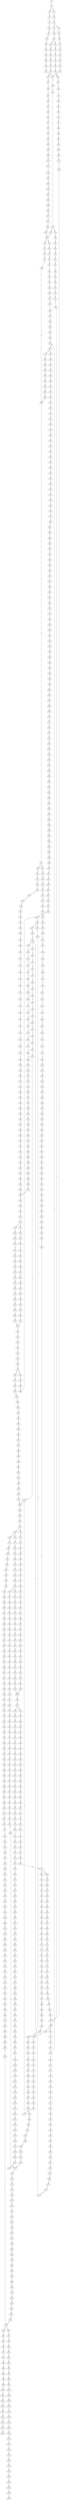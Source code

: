 strict digraph  {
	S0 -> S1 [ label = C ];
	S1 -> S2 [ label = C ];
	S1 -> S3 [ label = T ];
	S2 -> S4 [ label = A ];
	S3 -> S5 [ label = A ];
	S4 -> S6 [ label = G ];
	S5 -> S7 [ label = G ];
	S6 -> S8 [ label = T ];
	S6 -> S9 [ label = G ];
	S7 -> S10 [ label = G ];
	S8 -> S11 [ label = T ];
	S9 -> S12 [ label = T ];
	S10 -> S13 [ label = T ];
	S11 -> S14 [ label = G ];
	S12 -> S15 [ label = G ];
	S13 -> S16 [ label = G ];
	S14 -> S17 [ label = T ];
	S15 -> S18 [ label = C ];
	S15 -> S19 [ label = G ];
	S16 -> S20 [ label = T ];
	S17 -> S21 [ label = G ];
	S18 -> S22 [ label = G ];
	S19 -> S23 [ label = G ];
	S20 -> S24 [ label = G ];
	S21 -> S25 [ label = C ];
	S22 -> S26 [ label = C ];
	S23 -> S27 [ label = C ];
	S24 -> S28 [ label = C ];
	S25 -> S29 [ label = G ];
	S26 -> S30 [ label = G ];
	S27 -> S31 [ label = T ];
	S28 -> S32 [ label = G ];
	S29 -> S33 [ label = T ];
	S30 -> S34 [ label = T ];
	S31 -> S35 [ label = T ];
	S32 -> S36 [ label = T ];
	S33 -> S37 [ label = C ];
	S34 -> S38 [ label = C ];
	S35 -> S39 [ label = C ];
	S36 -> S40 [ label = C ];
	S37 -> S41 [ label = G ];
	S38 -> S42 [ label = G ];
	S39 -> S43 [ label = G ];
	S40 -> S41 [ label = G ];
	S41 -> S44 [ label = A ];
	S42 -> S45 [ label = T ];
	S43 -> S46 [ label = A ];
	S44 -> S47 [ label = A ];
	S45 -> S48 [ label = G ];
	S46 -> S49 [ label = A ];
	S47 -> S50 [ label = C ];
	S48 -> S51 [ label = C ];
	S49 -> S52 [ label = C ];
	S50 -> S53 [ label = C ];
	S50 -> S54 [ label = A ];
	S51 -> S55 [ label = A ];
	S52 -> S56 [ label = A ];
	S53 -> S57 [ label = T ];
	S54 -> S58 [ label = C ];
	S55 -> S59 [ label = T ];
	S56 -> S60 [ label = C ];
	S57 -> S61 [ label = T ];
	S57 -> S62 [ label = G ];
	S58 -> S63 [ label = C ];
	S59 -> S64 [ label = C ];
	S60 -> S65 [ label = G ];
	S61 -> S66 [ label = C ];
	S62 -> S67 [ label = T ];
	S63 -> S68 [ label = C ];
	S64 -> S69 [ label = C ];
	S65 -> S70 [ label = C ];
	S66 -> S71 [ label = G ];
	S67 -> S72 [ label = C ];
	S68 -> S73 [ label = G ];
	S69 -> S74 [ label = G ];
	S70 -> S75 [ label = G ];
	S71 -> S76 [ label = T ];
	S72 -> S77 [ label = G ];
	S73 -> S78 [ label = T ];
	S74 -> S79 [ label = C ];
	S75 -> S80 [ label = C ];
	S76 -> S81 [ label = A ];
	S77 -> S82 [ label = C ];
	S78 -> S83 [ label = A ];
	S79 -> S84 [ label = A ];
	S80 -> S85 [ label = A ];
	S81 -> S86 [ label = C ];
	S82 -> S87 [ label = G ];
	S83 -> S88 [ label = C ];
	S84 -> S89 [ label = C ];
	S85 -> S90 [ label = C ];
	S86 -> S91 [ label = T ];
	S87 -> S92 [ label = C ];
	S88 -> S93 [ label = G ];
	S89 -> S94 [ label = G ];
	S90 -> S95 [ label = G ];
	S91 -> S96 [ label = T ];
	S92 -> S97 [ label = G ];
	S92 -> S98 [ label = A ];
	S93 -> S99 [ label = T ];
	S94 -> S100 [ label = T ];
	S95 -> S101 [ label = T ];
	S96 -> S102 [ label = C ];
	S97 -> S103 [ label = A ];
	S98 -> S104 [ label = A ];
	S99 -> S105 [ label = C ];
	S100 -> S106 [ label = C ];
	S101 -> S107 [ label = C ];
	S102 -> S108 [ label = A ];
	S103 -> S109 [ label = G ];
	S104 -> S110 [ label = C ];
	S105 -> S111 [ label = C ];
	S106 -> S112 [ label = G ];
	S107 -> S113 [ label = C ];
	S108 -> S114 [ label = A ];
	S109 -> S115 [ label = C ];
	S110 -> S116 [ label = C ];
	S111 -> S117 [ label = A ];
	S112 -> S118 [ label = A ];
	S113 -> S119 [ label = A ];
	S114 -> S120 [ label = G ];
	S115 -> S121 [ label = A ];
	S116 -> S122 [ label = C ];
	S117 -> S123 [ label = G ];
	S118 -> S124 [ label = G ];
	S119 -> S125 [ label = G ];
	S120 -> S126 [ label = C ];
	S121 -> S127 [ label = G ];
	S122 -> S128 [ label = G ];
	S123 -> S129 [ label = C ];
	S124 -> S130 [ label = C ];
	S125 -> S129 [ label = C ];
	S126 -> S131 [ label = G ];
	S127 -> S132 [ label = T ];
	S128 -> S133 [ label = T ];
	S129 -> S134 [ label = T ];
	S129 -> S135 [ label = G ];
	S130 -> S136 [ label = G ];
	S131 -> S137 [ label = A ];
	S132 -> S138 [ label = G ];
	S133 -> S139 [ label = A ];
	S134 -> S140 [ label = T ];
	S135 -> S141 [ label = A ];
	S136 -> S142 [ label = A ];
	S137 -> S143 [ label = G ];
	S138 -> S144 [ label = C ];
	S139 -> S145 [ label = C ];
	S140 -> S146 [ label = C ];
	S141 -> S147 [ label = G ];
	S142 -> S148 [ label = G ];
	S143 -> S149 [ label = T ];
	S144 -> S150 [ label = A ];
	S145 -> S151 [ label = A ];
	S146 -> S152 [ label = A ];
	S147 -> S153 [ label = T ];
	S148 -> S154 [ label = T ];
	S149 -> S155 [ label = C ];
	S150 -> S156 [ label = A ];
	S151 -> S157 [ label = G ];
	S152 -> S158 [ label = C ];
	S153 -> S159 [ label = C ];
	S154 -> S160 [ label = C ];
	S155 -> S161 [ label = C ];
	S156 -> S162 [ label = C ];
	S157 -> S163 [ label = C ];
	S158 -> S164 [ label = G ];
	S159 -> S161 [ label = C ];
	S159 -> S165 [ label = T ];
	S160 -> S166 [ label = G ];
	S161 -> S167 [ label = C ];
	S162 -> S168 [ label = A ];
	S163 -> S169 [ label = A ];
	S164 -> S170 [ label = C ];
	S165 -> S171 [ label = C ];
	S166 -> S172 [ label = A ];
	S167 -> S173 [ label = T ];
	S167 -> S174 [ label = G ];
	S168 -> S175 [ label = G ];
	S169 -> S176 [ label = G ];
	S170 -> S177 [ label = C ];
	S171 -> S178 [ label = G ];
	S172 -> S179 [ label = A ];
	S173 -> S180 [ label = C ];
	S174 -> S181 [ label = C ];
	S175 -> S182 [ label = C ];
	S176 -> S183 [ label = G ];
	S177 -> S184 [ label = C ];
	S178 -> S185 [ label = T ];
	S179 -> S186 [ label = C ];
	S180 -> S187 [ label = C ];
	S181 -> S188 [ label = C ];
	S182 -> S189 [ label = T ];
	S183 -> S190 [ label = T ];
	S184 -> S191 [ label = T ];
	S185 -> S192 [ label = C ];
	S186 -> S193 [ label = C ];
	S187 -> S194 [ label = G ];
	S188 -> S195 [ label = T ];
	S189 -> S196 [ label = A ];
	S190 -> S197 [ label = G ];
	S191 -> S198 [ label = T ];
	S192 -> S199 [ label = T ];
	S193 -> S57 [ label = T ];
	S194 -> S200 [ label = G ];
	S195 -> S201 [ label = G ];
	S196 -> S202 [ label = C ];
	S197 -> S203 [ label = C ];
	S198 -> S204 [ label = C ];
	S199 -> S205 [ label = G ];
	S200 -> S206 [ label = T ];
	S201 -> S207 [ label = T ];
	S202 -> S208 [ label = G ];
	S203 -> S209 [ label = A ];
	S204 -> S210 [ label = A ];
	S205 -> S211 [ label = T ];
	S206 -> S212 [ label = C ];
	S207 -> S213 [ label = C ];
	S208 -> S214 [ label = A ];
	S209 -> S215 [ label = C ];
	S210 -> S216 [ label = T ];
	S211 -> S217 [ label = T ];
	S212 -> S218 [ label = T ];
	S213 -> S219 [ label = G ];
	S214 -> S220 [ label = G ];
	S215 -> S221 [ label = G ];
	S216 -> S222 [ label = C ];
	S217 -> S223 [ label = C ];
	S218 -> S224 [ label = G ];
	S219 -> S225 [ label = C ];
	S220 -> S226 [ label = A ];
	S221 -> S227 [ label = C ];
	S222 -> S228 [ label = C ];
	S223 -> S229 [ label = C ];
	S224 -> S230 [ label = G ];
	S225 -> S87 [ label = G ];
	S226 -> S231 [ label = A ];
	S227 -> S232 [ label = G ];
	S228 -> S233 [ label = A ];
	S229 -> S234 [ label = G ];
	S230 -> S235 [ label = A ];
	S231 -> S236 [ label = C ];
	S232 -> S237 [ label = G ];
	S233 -> S238 [ label = G ];
	S234 -> S239 [ label = T ];
	S235 -> S240 [ label = G ];
	S236 -> S241 [ label = T ];
	S237 -> S242 [ label = T ];
	S238 -> S243 [ label = A ];
	S239 -> S244 [ label = G ];
	S240 -> S245 [ label = G ];
	S241 -> S246 [ label = G ];
	S242 -> S247 [ label = G ];
	S243 -> S248 [ label = A ];
	S244 -> S249 [ label = G ];
	S245 -> S250 [ label = G ];
	S246 -> S251 [ label = G ];
	S247 -> S252 [ label = C ];
	S248 -> S253 [ label = C ];
	S249 -> S254 [ label = C ];
	S250 -> S255 [ label = T ];
	S251 -> S256 [ label = C ];
	S252 -> S257 [ label = C ];
	S253 -> S258 [ label = C ];
	S254 -> S259 [ label = C ];
	S255 -> S260 [ label = G ];
	S256 -> S261 [ label = G ];
	S257 -> S262 [ label = G ];
	S258 -> S263 [ label = A ];
	S258 -> S264 [ label = G ];
	S259 -> S265 [ label = C ];
	S260 -> S266 [ label = T ];
	S261 -> S267 [ label = C ];
	S262 -> S268 [ label = C ];
	S263 -> S269 [ label = G ];
	S263 -> S270 [ label = C ];
	S264 -> S271 [ label = G ];
	S265 -> S272 [ label = G ];
	S266 -> S273 [ label = T ];
	S267 -> S274 [ label = A ];
	S268 -> S275 [ label = A ];
	S269 -> S276 [ label = A ];
	S270 -> S277 [ label = C ];
	S271 -> S278 [ label = A ];
	S272 -> S279 [ label = T ];
	S273 -> S280 [ label = C ];
	S274 -> S281 [ label = G ];
	S275 -> S282 [ label = A ];
	S276 -> S283 [ label = C ];
	S277 -> S284 [ label = A ];
	S278 -> S285 [ label = C ];
	S279 -> S286 [ label = C ];
	S280 -> S287 [ label = C ];
	S281 -> S288 [ label = C ];
	S282 -> S289 [ label = C ];
	S283 -> S290 [ label = T ];
	S284 -> S291 [ label = C ];
	S285 -> S292 [ label = G ];
	S286 -> S293 [ label = C ];
	S287 -> S294 [ label = A ];
	S288 -> S295 [ label = G ];
	S289 -> S296 [ label = C ];
	S290 -> S297 [ label = C ];
	S291 -> S298 [ label = C ];
	S292 -> S299 [ label = C ];
	S293 -> S300 [ label = A ];
	S294 -> S301 [ label = G ];
	S295 -> S302 [ label = G ];
	S296 -> S303 [ label = A ];
	S297 -> S304 [ label = C ];
	S298 -> S305 [ label = C ];
	S299 -> S306 [ label = C ];
	S300 -> S307 [ label = G ];
	S301 -> S308 [ label = C ];
	S302 -> S309 [ label = G ];
	S303 -> S310 [ label = G ];
	S304 -> S311 [ label = C ];
	S305 -> S312 [ label = C ];
	S306 -> S313 [ label = C ];
	S307 -> S314 [ label = T ];
	S308 -> S315 [ label = A ];
	S309 -> S316 [ label = T ];
	S310 -> S317 [ label = T ];
	S311 -> S318 [ label = A ];
	S312 -> S319 [ label = T ];
	S313 -> S320 [ label = A ];
	S314 -> S321 [ label = A ];
	S315 -> S322 [ label = G ];
	S316 -> S323 [ label = G ];
	S317 -> S324 [ label = C ];
	S318 -> S325 [ label = T ];
	S319 -> S326 [ label = T ];
	S320 -> S327 [ label = T ];
	S321 -> S328 [ label = G ];
	S322 -> S329 [ label = A ];
	S323 -> S330 [ label = C ];
	S324 -> S331 [ label = G ];
	S325 -> S332 [ label = C ];
	S326 -> S333 [ label = C ];
	S327 -> S334 [ label = C ];
	S328 -> S335 [ label = G ];
	S328 -> S336 [ label = C ];
	S329 -> S337 [ label = T ];
	S330 -> S338 [ label = C ];
	S331 -> S339 [ label = C ];
	S332 -> S340 [ label = T ];
	S333 -> S341 [ label = C ];
	S333 -> S342 [ label = G ];
	S334 -> S343 [ label = G ];
	S335 -> S344 [ label = G ];
	S336 -> S345 [ label = T ];
	S337 -> S346 [ label = A ];
	S338 -> S347 [ label = G ];
	S339 -> S348 [ label = G ];
	S340 -> S349 [ label = G ];
	S341 -> S350 [ label = T ];
	S342 -> S351 [ label = A ];
	S343 -> S352 [ label = T ];
	S344 -> S353 [ label = T ];
	S345 -> S354 [ label = C ];
	S346 -> S355 [ label = A ];
	S347 -> S356 [ label = C ];
	S348 -> S357 [ label = C ];
	S349 -> S358 [ label = C ];
	S350 -> S359 [ label = G ];
	S351 -> S360 [ label = T ];
	S352 -> S361 [ label = C ];
	S353 -> S362 [ label = C ];
	S354 -> S363 [ label = C ];
	S355 -> S364 [ label = A ];
	S356 -> S365 [ label = C ];
	S357 -> S366 [ label = A ];
	S358 -> S367 [ label = C ];
	S359 -> S368 [ label = T ];
	S360 -> S369 [ label = C ];
	S361 -> S370 [ label = C ];
	S362 -> S371 [ label = A ];
	S363 -> S372 [ label = A ];
	S364 -> S373 [ label = A ];
	S365 -> S374 [ label = G ];
	S366 -> S375 [ label = G ];
	S367 -> S376 [ label = A ];
	S368 -> S377 [ label = C ];
	S369 -> S378 [ label = G ];
	S370 -> S379 [ label = T ];
	S371 -> S380 [ label = C ];
	S372 -> S381 [ label = C ];
	S373 -> S382 [ label = A ];
	S374 -> S383 [ label = G ];
	S375 -> S384 [ label = C ];
	S376 -> S385 [ label = G ];
	S377 -> S386 [ label = C ];
	S378 -> S387 [ label = T ];
	S379 -> S388 [ label = C ];
	S380 -> S389 [ label = T ];
	S381 -> S390 [ label = C ];
	S382 -> S391 [ label = C ];
	S383 -> S392 [ label = T ];
	S384 -> S393 [ label = C ];
	S385 -> S394 [ label = T ];
	S386 -> S395 [ label = T ];
	S387 -> S396 [ label = T ];
	S388 -> S397 [ label = T ];
	S389 -> S398 [ label = C ];
	S390 -> S399 [ label = G ];
	S391 -> S400 [ label = T ];
	S392 -> S401 [ label = G ];
	S393 -> S402 [ label = G ];
	S394 -> S403 [ label = C ];
	S395 -> S404 [ label = T ];
	S396 -> S405 [ label = T ];
	S397 -> S406 [ label = T ];
	S398 -> S407 [ label = G ];
	S399 -> S408 [ label = G ];
	S400 -> S409 [ label = T ];
	S401 -> S410 [ label = G ];
	S402 -> S411 [ label = G ];
	S403 -> S412 [ label = G ];
	S404 -> S413 [ label = G ];
	S405 -> S414 [ label = G ];
	S406 -> S415 [ label = C ];
	S407 -> S416 [ label = C ];
	S408 -> S417 [ label = A ];
	S409 -> S418 [ label = T ];
	S410 -> S419 [ label = T ];
	S411 -> S420 [ label = T ];
	S412 -> S421 [ label = T ];
	S413 -> S422 [ label = T ];
	S414 -> S423 [ label = T ];
	S415 -> S424 [ label = T ];
	S416 -> S425 [ label = T ];
	S417 -> S426 [ label = C ];
	S418 -> S427 [ label = G ];
	S419 -> S428 [ label = G ];
	S420 -> S429 [ label = G ];
	S421 -> S430 [ label = A ];
	S422 -> S431 [ label = A ];
	S423 -> S432 [ label = A ];
	S424 -> S433 [ label = C ];
	S425 -> S434 [ label = T ];
	S426 -> S435 [ label = G ];
	S427 -> S436 [ label = C ];
	S428 -> S437 [ label = G ];
	S429 -> S438 [ label = G ];
	S430 -> S439 [ label = A ];
	S431 -> S440 [ label = G ];
	S432 -> S441 [ label = G ];
	S433 -> S442 [ label = G ];
	S434 -> S443 [ label = C ];
	S435 -> S444 [ label = T ];
	S436 -> S445 [ label = C ];
	S437 -> S446 [ label = A ];
	S438 -> S447 [ label = A ];
	S439 -> S448 [ label = G ];
	S440 -> S449 [ label = G ];
	S441 -> S450 [ label = G ];
	S442 -> S451 [ label = G ];
	S443 -> S452 [ label = A ];
	S444 -> S453 [ label = C ];
	S445 -> S454 [ label = G ];
	S446 -> S455 [ label = A ];
	S447 -> S456 [ label = A ];
	S448 -> S457 [ label = A ];
	S449 -> S458 [ label = A ];
	S450 -> S459 [ label = A ];
	S451 -> S460 [ label = A ];
	S452 -> S461 [ label = T ];
	S453 -> S462 [ label = G ];
	S454 -> S463 [ label = T ];
	S455 -> S464 [ label = C ];
	S456 -> S465 [ label = G ];
	S457 -> S466 [ label = C ];
	S458 -> S467 [ label = G ];
	S459 -> S468 [ label = A ];
	S460 -> S469 [ label = G ];
	S461 -> S470 [ label = C ];
	S462 -> S471 [ label = T ];
	S463 -> S472 [ label = A ];
	S464 -> S473 [ label = C ];
	S465 -> S474 [ label = A ];
	S466 -> S475 [ label = G ];
	S467 -> S476 [ label = A ];
	S468 -> S477 [ label = A ];
	S469 -> S478 [ label = A ];
	S470 -> S479 [ label = C ];
	S471 -> S480 [ label = G ];
	S472 -> S481 [ label = G ];
	S473 -> S482 [ label = T ];
	S474 -> S483 [ label = A ];
	S475 -> S484 [ label = G ];
	S476 -> S485 [ label = G ];
	S477 -> S486 [ label = G ];
	S478 -> S487 [ label = G ];
	S479 -> S233 [ label = A ];
	S480 -> S488 [ label = A ];
	S481 -> S489 [ label = C ];
	S482 -> S490 [ label = C ];
	S483 -> S491 [ label = C ];
	S484 -> S492 [ label = C ];
	S485 -> S493 [ label = G ];
	S486 -> S494 [ label = G ];
	S487 -> S495 [ label = G ];
	S488 -> S496 [ label = C ];
	S489 -> S497 [ label = C ];
	S490 -> S498 [ label = G ];
	S491 -> S499 [ label = G ];
	S492 -> S500 [ label = T ];
	S493 -> S501 [ label = T ];
	S494 -> S502 [ label = T ];
	S495 -> S503 [ label = T ];
	S496 -> S504 [ label = C ];
	S497 -> S505 [ label = G ];
	S498 -> S506 [ label = G ];
	S499 -> S507 [ label = G ];
	S500 -> S508 [ label = C ];
	S501 -> S509 [ label = C ];
	S502 -> S510 [ label = C ];
	S503 -> S509 [ label = C ];
	S504 -> S511 [ label = G ];
	S505 -> S512 [ label = G ];
	S506 -> S513 [ label = C ];
	S507 -> S514 [ label = C ];
	S508 -> S515 [ label = T ];
	S509 -> S516 [ label = C ];
	S510 -> S517 [ label = C ];
	S511 -> S518 [ label = G ];
	S512 -> S519 [ label = T ];
	S513 -> S520 [ label = A ];
	S514 -> S521 [ label = A ];
	S515 -> S522 [ label = C ];
	S516 -> S523 [ label = C ];
	S517 -> S524 [ label = C ];
	S518 -> S525 [ label = T ];
	S519 -> S526 [ label = G ];
	S520 -> S527 [ label = C ];
	S521 -> S528 [ label = C ];
	S522 -> S529 [ label = G ];
	S523 -> S530 [ label = A ];
	S523 -> S531 [ label = G ];
	S524 -> S532 [ label = G ];
	S525 -> S533 [ label = C ];
	S526 -> S534 [ label = A ];
	S527 -> S535 [ label = G ];
	S528 -> S536 [ label = C ];
	S528 -> S537 [ label = T ];
	S529 -> S538 [ label = A ];
	S530 -> S539 [ label = G ];
	S531 -> S540 [ label = G ];
	S532 -> S541 [ label = A ];
	S533 -> S542 [ label = G ];
	S534 -> S543 [ label = C ];
	S535 -> S544 [ label = C ];
	S536 -> S545 [ label = G ];
	S537 -> S546 [ label = G ];
	S538 -> S547 [ label = A ];
	S539 -> S548 [ label = A ];
	S540 -> S549 [ label = A ];
	S541 -> S550 [ label = A ];
	S542 -> S551 [ label = C ];
	S543 -> S552 [ label = G ];
	S544 -> S553 [ label = G ];
	S545 -> S554 [ label = G ];
	S546 -> S555 [ label = G ];
	S547 -> S556 [ label = G ];
	S548 -> S557 [ label = G ];
	S549 -> S558 [ label = G ];
	S550 -> S559 [ label = G ];
	S551 -> S560 [ label = G ];
	S552 -> S561 [ label = T ];
	S553 -> S562 [ label = C ];
	S554 -> S563 [ label = G ];
	S555 -> S564 [ label = G ];
	S556 -> S565 [ label = T ];
	S557 -> S566 [ label = C ];
	S558 -> S567 [ label = G ];
	S559 -> S568 [ label = T ];
	S560 -> S569 [ label = T ];
	S561 -> S570 [ label = G ];
	S562 -> S571 [ label = G ];
	S563 -> S572 [ label = A ];
	S564 -> S573 [ label = A ];
	S565 -> S574 [ label = C ];
	S566 -> S575 [ label = C ];
	S567 -> S576 [ label = C ];
	S568 -> S577 [ label = C ];
	S569 -> S578 [ label = A ];
	S570 -> S579 [ label = G ];
	S571 -> S580 [ label = C ];
	S571 -> S581 [ label = G ];
	S572 -> S582 [ label = A ];
	S573 -> S583 [ label = A ];
	S574 -> S584 [ label = G ];
	S575 -> S585 [ label = A ];
	S576 -> S586 [ label = G ];
	S577 -> S587 [ label = G ];
	S578 -> S588 [ label = G ];
	S579 -> S589 [ label = G ];
	S580 -> S590 [ label = G ];
	S581 -> S591 [ label = C ];
	S582 -> S592 [ label = T ];
	S583 -> S593 [ label = C ];
	S584 -> S594 [ label = C ];
	S585 -> S595 [ label = C ];
	S586 -> S596 [ label = T ];
	S587 -> S597 [ label = A ];
	S588 -> S598 [ label = C ];
	S589 -> S599 [ label = T ];
	S590 -> S600 [ label = T ];
	S591 -> S601 [ label = T ];
	S592 -> S602 [ label = T ];
	S593 -> S603 [ label = T ];
	S594 -> S604 [ label = G ];
	S595 -> S605 [ label = G ];
	S596 -> S606 [ label = G ];
	S597 -> S607 [ label = G ];
	S598 -> S608 [ label = C ];
	S599 -> S609 [ label = A ];
	S600 -> S610 [ label = C ];
	S601 -> S611 [ label = G ];
	S602 -> S612 [ label = G ];
	S603 -> S613 [ label = G ];
	S604 -> S614 [ label = G ];
	S605 -> S615 [ label = G ];
	S606 -> S616 [ label = G ];
	S607 -> S617 [ label = G ];
	S608 -> S618 [ label = G ];
	S609 -> S619 [ label = C ];
	S610 -> S620 [ label = G ];
	S611 -> S621 [ label = G ];
	S612 -> S622 [ label = A ];
	S613 -> S623 [ label = G ];
	S614 -> S624 [ label = C ];
	S615 -> S625 [ label = T ];
	S616 -> S626 [ label = T ];
	S617 -> S627 [ label = T ];
	S618 -> S628 [ label = C ];
	S619 -> S629 [ label = T ];
	S620 -> S630 [ label = A ];
	S621 -> S631 [ label = A ];
	S622 -> S632 [ label = A ];
	S623 -> S633 [ label = A ];
	S624 -> S634 [ label = T ];
	S625 -> S635 [ label = T ];
	S626 -> S636 [ label = A ];
	S627 -> S637 [ label = A ];
	S628 -> S638 [ label = T ];
	S629 -> S639 [ label = A ];
	S630 -> S640 [ label = C ];
	S631 -> S641 [ label = A ];
	S632 -> S642 [ label = C ];
	S633 -> S643 [ label = C ];
	S634 -> S644 [ label = A ];
	S635 -> S645 [ label = A ];
	S636 -> S646 [ label = T ];
	S637 -> S647 [ label = T ];
	S638 -> S648 [ label = G ];
	S639 -> S649 [ label = T ];
	S640 -> S650 [ label = G ];
	S641 -> S651 [ label = T ];
	S642 -> S652 [ label = C ];
	S643 -> S653 [ label = C ];
	S644 -> S654 [ label = T ];
	S645 -> S655 [ label = C ];
	S646 -> S656 [ label = G ];
	S647 -> S657 [ label = A ];
	S648 -> S658 [ label = G ];
	S649 -> S659 [ label = T ];
	S650 -> S660 [ label = C ];
	S651 -> S661 [ label = G ];
	S652 -> S662 [ label = C ];
	S653 -> S663 [ label = C ];
	S654 -> S664 [ label = A ];
	S655 -> S665 [ label = T ];
	S656 -> S666 [ label = A ];
	S657 -> S667 [ label = A ];
	S658 -> S668 [ label = A ];
	S659 -> S669 [ label = G ];
	S660 -> S670 [ label = G ];
	S661 -> S671 [ label = G ];
	S662 -> S672 [ label = G ];
	S663 -> S673 [ label = G ];
	S664 -> S674 [ label = G ];
	S665 -> S675 [ label = G ];
	S666 -> S676 [ label = G ];
	S667 -> S677 [ label = G ];
	S668 -> S678 [ label = A ];
	S669 -> S679 [ label = G ];
	S670 -> S680 [ label = C ];
	S671 -> S681 [ label = G ];
	S672 -> S682 [ label = T ];
	S673 -> S683 [ label = T ];
	S674 -> S684 [ label = T ];
	S675 -> S685 [ label = C ];
	S676 -> S686 [ label = C ];
	S677 -> S687 [ label = T ];
	S678 -> S688 [ label = G ];
	S679 -> S689 [ label = A ];
	S680 -> S690 [ label = C ];
	S681 -> S691 [ label = G ];
	S682 -> S692 [ label = C ];
	S683 -> S693 [ label = C ];
	S684 -> S694 [ label = A ];
	S685 -> S695 [ label = A ];
	S686 -> S696 [ label = G ];
	S687 -> S697 [ label = C ];
	S688 -> S698 [ label = A ];
	S689 -> S699 [ label = A ];
	S690 -> S700 [ label = T ];
	S691 -> S701 [ label = T ];
	S692 -> S702 [ label = T ];
	S693 -> S703 [ label = T ];
	S694 -> S704 [ label = G ];
	S695 -> S705 [ label = G ];
	S696 -> S706 [ label = G ];
	S697 -> S707 [ label = G ];
	S698 -> S708 [ label = A ];
	S699 -> S709 [ label = C ];
	S700 -> S710 [ label = C ];
	S701 -> S711 [ label = C ];
	S702 -> S712 [ label = C ];
	S703 -> S712 [ label = C ];
	S704 -> S713 [ label = C ];
	S705 -> S714 [ label = A ];
	S706 -> S715 [ label = T ];
	S707 -> S716 [ label = T ];
	S708 -> S491 [ label = C ];
	S709 -> S717 [ label = G ];
	S710 -> S718 [ label = G ];
	S711 -> S719 [ label = C ];
	S712 -> S720 [ label = G ];
	S713 -> S721 [ label = C ];
	S714 -> S722 [ label = C ];
	S715 -> S723 [ label = C ];
	S716 -> S724 [ label = G ];
	S717 -> S725 [ label = G ];
	S718 -> S726 [ label = G ];
	S719 -> S727 [ label = G ];
	S720 -> S728 [ label = G ];
	S721 -> S729 [ label = G ];
	S722 -> S730 [ label = G ];
	S723 -> S731 [ label = G ];
	S724 -> S732 [ label = G ];
	S725 -> S733 [ label = T ];
	S726 -> S734 [ label = G ];
	S727 -> S735 [ label = C ];
	S728 -> S736 [ label = C ];
	S729 -> S737 [ label = A ];
	S730 -> S738 [ label = G ];
	S731 -> S739 [ label = C ];
	S732 -> S740 [ label = T ];
	S733 -> S741 [ label = A ];
	S734 -> S742 [ label = C ];
	S735 -> S743 [ label = C ];
	S736 -> S744 [ label = A ];
	S737 -> S745 [ label = A ];
	S738 -> S746 [ label = A ];
	S739 -> S747 [ label = A ];
	S740 -> S748 [ label = A ];
	S741 -> S749 [ label = C ];
	S742 -> S750 [ label = T ];
	S743 -> S751 [ label = G ];
	S744 -> S752 [ label = C ];
	S745 -> S753 [ label = A ];
	S746 -> S754 [ label = C ];
	S747 -> S755 [ label = C ];
	S748 -> S756 [ label = C ];
	S749 -> S757 [ label = G ];
	S750 -> S758 [ label = C ];
	S751 -> S759 [ label = G ];
	S752 -> S760 [ label = C ];
	S753 -> S761 [ label = C ];
	S754 -> S762 [ label = A ];
	S755 -> S763 [ label = G ];
	S756 -> S764 [ label = C ];
	S757 -> S765 [ label = A ];
	S758 -> S766 [ label = A ];
	S759 -> S767 [ label = A ];
	S760 -> S768 [ label = G ];
	S761 -> S769 [ label = C ];
	S762 -> S770 [ label = C ];
	S763 -> S771 [ label = C ];
	S764 -> S772 [ label = G ];
	S765 -> S773 [ label = A ];
	S766 -> S774 [ label = C ];
	S767 -> S775 [ label = A ];
	S768 -> S776 [ label = A ];
	S769 -> S777 [ label = C ];
	S770 -> S778 [ label = A ];
	S771 -> S779 [ label = G ];
	S772 -> S780 [ label = G ];
	S773 -> S781 [ label = G ];
	S774 -> S782 [ label = G ];
	S775 -> S783 [ label = C ];
	S776 -> S784 [ label = G ];
	S776 -> S785 [ label = A ];
	S777 -> S786 [ label = C ];
	S778 -> S787 [ label = C ];
	S779 -> S788 [ label = C ];
	S780 -> S789 [ label = T ];
	S781 -> S790 [ label = A ];
	S782 -> S791 [ label = T ];
	S783 -> S792 [ label = T ];
	S784 -> S793 [ label = T ];
	S785 -> S794 [ label = T ];
	S786 -> S795 [ label = G ];
	S787 -> S796 [ label = C ];
	S788 -> S571 [ label = G ];
	S789 -> S797 [ label = G ];
	S790 -> S798 [ label = A ];
	S791 -> S799 [ label = C ];
	S792 -> S800 [ label = G ];
	S793 -> S801 [ label = C ];
	S794 -> S802 [ label = G ];
	S795 -> S803 [ label = A ];
	S796 -> S804 [ label = T ];
	S797 -> S805 [ label = G ];
	S798 -> S806 [ label = G ];
	S799 -> S807 [ label = C ];
	S800 -> S808 [ label = C ];
	S801 -> S809 [ label = C ];
	S802 -> S810 [ label = T ];
	S803 -> S811 [ label = C ];
	S804 -> S812 [ label = C ];
	S805 -> S813 [ label = T ];
	S806 -> S814 [ label = T ];
	S807 -> S815 [ label = A ];
	S808 -> S816 [ label = A ];
	S809 -> S817 [ label = A ];
	S810 -> S818 [ label = A ];
	S811 -> S819 [ label = T ];
	S812 -> S820 [ label = T ];
	S813 -> S821 [ label = T ];
	S814 -> S822 [ label = G ];
	S815 -> S125 [ label = G ];
	S816 -> S823 [ label = A ];
	S817 -> S824 [ label = G ];
	S818 -> S825 [ label = G ];
	S819 -> S826 [ label = A ];
	S820 -> S827 [ label = A ];
	S821 -> S828 [ label = A ];
	S822 -> S829 [ label = T ];
	S823 -> S830 [ label = C ];
	S824 -> S831 [ label = T ];
	S824 -> S832 [ label = C ];
	S825 -> S833 [ label = T ];
	S826 -> S834 [ label = G ];
	S827 -> S835 [ label = G ];
	S828 -> S836 [ label = G ];
	S829 -> S837 [ label = C ];
	S830 -> S838 [ label = C ];
	S831 -> S839 [ label = A ];
	S832 -> S840 [ label = T ];
	S833 -> S841 [ label = T ];
	S834 -> S842 [ label = A ];
	S835 -> S843 [ label = A ];
	S836 -> S844 [ label = A ];
	S837 -> S845 [ label = C ];
	S838 -> S846 [ label = A ];
	S839 -> S328 [ label = G ];
	S840 -> S140 [ label = T ];
	S841 -> S847 [ label = T ];
	S842 -> S848 [ label = A ];
	S843 -> S849 [ label = A ];
	S844 -> S850 [ label = A ];
	S845 -> S851 [ label = T ];
	S846 -> S852 [ label = G ];
	S847 -> S853 [ label = C ];
	S848 -> S854 [ label = T ];
	S849 -> S855 [ label = C ];
	S850 -> S856 [ label = G ];
	S851 -> S857 [ label = G ];
	S852 -> S858 [ label = A ];
	S853 -> S859 [ label = A ];
	S854 -> S860 [ label = C ];
	S855 -> S861 [ label = G ];
	S856 -> S862 [ label = G ];
	S857 -> S863 [ label = G ];
	S858 -> S864 [ label = A ];
	S859 -> S865 [ label = C ];
	S860 -> S866 [ label = G ];
	S861 -> S867 [ label = A ];
	S862 -> S868 [ label = G ];
	S863 -> S869 [ label = C ];
	S864 -> S870 [ label = C ];
	S865 -> S871 [ label = T ];
	S866 -> S872 [ label = G ];
	S867 -> S873 [ label = G ];
	S868 -> S874 [ label = G ];
	S869 -> S875 [ label = C ];
	S870 -> S876 [ label = A ];
	S871 -> S877 [ label = C ];
	S872 -> S878 [ label = G ];
	S873 -> S879 [ label = G ];
	S874 -> S880 [ label = G ];
	S875 -> S881 [ label = T ];
	S876 -> S882 [ label = G ];
	S877 -> S883 [ label = C ];
	S878 -> S884 [ label = T ];
	S879 -> S885 [ label = T ];
	S880 -> S886 [ label = T ];
	S881 -> S887 [ label = G ];
	S882 -> S888 [ label = C ];
	S883 -> S889 [ label = T ];
	S884 -> S890 [ label = A ];
	S885 -> S891 [ label = G ];
	S886 -> S892 [ label = C ];
	S887 -> S893 [ label = G ];
	S888 -> S894 [ label = C ];
	S889 -> S895 [ label = T ];
	S890 -> S896 [ label = T ];
	S891 -> S897 [ label = T ];
	S892 -> S898 [ label = C ];
	S893 -> S899 [ label = G ];
	S894 -> S900 [ label = G ];
	S895 -> S901 [ label = T ];
	S896 -> S902 [ label = C ];
	S897 -> S903 [ label = C ];
	S898 -> S904 [ label = G ];
	S899 -> S905 [ label = T ];
	S900 -> S906 [ label = T ];
	S901 -> S907 [ label = C ];
	S902 -> S908 [ label = C ];
	S903 -> S909 [ label = C ];
	S904 -> S910 [ label = T ];
	S905 -> S911 [ label = C ];
	S906 -> S912 [ label = C ];
	S907 -> S913 [ label = A ];
	S908 -> S914 [ label = C ];
	S909 -> S915 [ label = C ];
	S910 -> S916 [ label = C ];
	S911 -> S917 [ label = C ];
	S912 -> S918 [ label = C ];
	S913 -> S919 [ label = T ];
	S914 -> S920 [ label = G ];
	S915 -> S921 [ label = T ];
	S916 -> S922 [ label = G ];
	S917 -> S923 [ label = C ];
	S918 -> S924 [ label = T ];
	S919 -> S925 [ label = C ];
	S920 -> S926 [ label = A ];
	S921 -> S927 [ label = G ];
	S922 -> S928 [ label = G ];
	S923 -> S929 [ label = G ];
	S924 -> S930 [ label = C ];
	S925 -> S931 [ label = C ];
	S926 -> S932 [ label = A ];
	S927 -> S933 [ label = T ];
	S928 -> S934 [ label = A ];
	S929 -> S935 [ label = A ];
	S930 -> S936 [ label = T ];
	S931 -> S937 [ label = A ];
	S932 -> S938 [ label = A ];
	S933 -> S939 [ label = C ];
	S934 -> S940 [ label = A ];
	S935 -> S941 [ label = G ];
	S936 -> S942 [ label = G ];
	S937 -> S238 [ label = G ];
	S938 -> S943 [ label = G ];
	S939 -> S944 [ label = C ];
	S940 -> S945 [ label = C ];
	S941 -> S946 [ label = T ];
	S942 -> S947 [ label = T ];
	S943 -> S948 [ label = T ];
	S944 -> S949 [ label = T ];
	S945 -> S950 [ label = A ];
	S945 -> S951 [ label = T ];
	S946 -> S952 [ label = C ];
	S947 -> S953 [ label = C ];
	S948 -> S954 [ label = G ];
	S949 -> S955 [ label = A ];
	S950 -> S956 [ label = G ];
	S951 -> S957 [ label = A ];
	S952 -> S958 [ label = C ];
	S953 -> S959 [ label = G ];
	S954 -> S960 [ label = T ];
	S955 -> S961 [ label = C ];
	S956 -> S962 [ label = G ];
	S957 -> S963 [ label = C ];
	S958 -> S817 [ label = A ];
	S959 -> S964 [ label = T ];
	S960 -> S965 [ label = C ];
	S961 -> S966 [ label = T ];
	S962 -> S967 [ label = A ];
	S963 -> S968 [ label = A ];
	S964 -> S969 [ label = G ];
	S965 -> S970 [ label = G ];
	S966 -> S971 [ label = A ];
	S967 -> S972 [ label = A ];
	S968 -> S973 [ label = A ];
	S969 -> S974 [ label = G ];
	S970 -> S975 [ label = T ];
	S971 -> S976 [ label = C ];
	S972 -> S977 [ label = T ];
	S973 -> S978 [ label = C ];
	S974 -> S979 [ label = T ];
	S975 -> S980 [ label = C ];
	S976 -> S981 [ label = C ];
	S977 -> S982 [ label = A ];
	S978 -> S983 [ label = G ];
	S979 -> S748 [ label = A ];
	S980 -> S984 [ label = G ];
	S981 -> S985 [ label = A ];
	S982 -> S986 [ label = G ];
	S983 -> S987 [ label = A ];
	S984 -> S988 [ label = G ];
	S985 -> S989 [ label = G ];
	S986 -> S990 [ label = T ];
	S987 -> S991 [ label = A ];
	S988 -> S992 [ label = A ];
	S989 -> S993 [ label = G ];
	S990 -> S994 [ label = C ];
	S991 -> S995 [ label = A ];
	S992 -> S996 [ label = A ];
	S993 -> S997 [ label = A ];
	S994 -> S998 [ label = T ];
	S995 -> S999 [ label = A ];
	S996 -> S945 [ label = C ];
	S997 -> S1000 [ label = G ];
	S998 -> S1001 [ label = C ];
	S999 -> S1002 [ label = C ];
	S1000 -> S1003 [ label = A ];
	S1001 -> S1004 [ label = T ];
	S1002 -> S1005 [ label = A ];
	S1003 -> S1006 [ label = G ];
	S1004 -> S1007 [ label = C ];
	S1005 -> S1008 [ label = G ];
	S1006 -> S1009 [ label = T ];
	S1007 -> S1010 [ label = T ];
	S1008 -> S1011 [ label = A ];
	S1009 -> S1012 [ label = C ];
	S1010 -> S1013 [ label = G ];
	S1011 -> S1014 [ label = A ];
	S1012 -> S1015 [ label = A ];
	S1013 -> S1016 [ label = A ];
	S1014 -> S1017 [ label = G ];
	S1015 -> S1018 [ label = G ];
	S1016 -> S1019 [ label = G ];
	S1017 -> S1020 [ label = G ];
	S1018 -> S1021 [ label = G ];
	S1019 -> S1022 [ label = T ];
	S1020 -> S1023 [ label = G ];
	S1021 -> S1024 [ label = A ];
	S1022 -> S1025 [ label = A ];
	S1023 -> S1026 [ label = G ];
	S1024 -> S1027 [ label = C ];
	S1026 -> S1028 [ label = T ];
	S1027 -> S1029 [ label = C ];
	S1028 -> S1030 [ label = C ];
	S1029 -> S1031 [ label = A ];
	S1030 -> S1032 [ label = T ];
	S1031 -> S1033 [ label = G ];
	S1032 -> S1034 [ label = C ];
	S1033 -> S1035 [ label = T ];
	S1034 -> S1036 [ label = T ];
	S1035 -> S1037 [ label = C ];
	S1036 -> S1038 [ label = C ];
	S1037 -> S1039 [ label = T ];
	S1038 -> S1040 [ label = G ];
	S1039 -> S1041 [ label = C ];
	S1040 -> S1042 [ label = T ];
	S1041 -> S1043 [ label = T ];
	S1042 -> S1044 [ label = G ];
	S1043 -> S1045 [ label = G ];
	S1044 -> S1046 [ label = G ];
	S1045 -> S1047 [ label = T ];
	S1046 -> S1048 [ label = T ];
	S1047 -> S1049 [ label = A ];
	S1048 -> S1050 [ label = A ];
}
